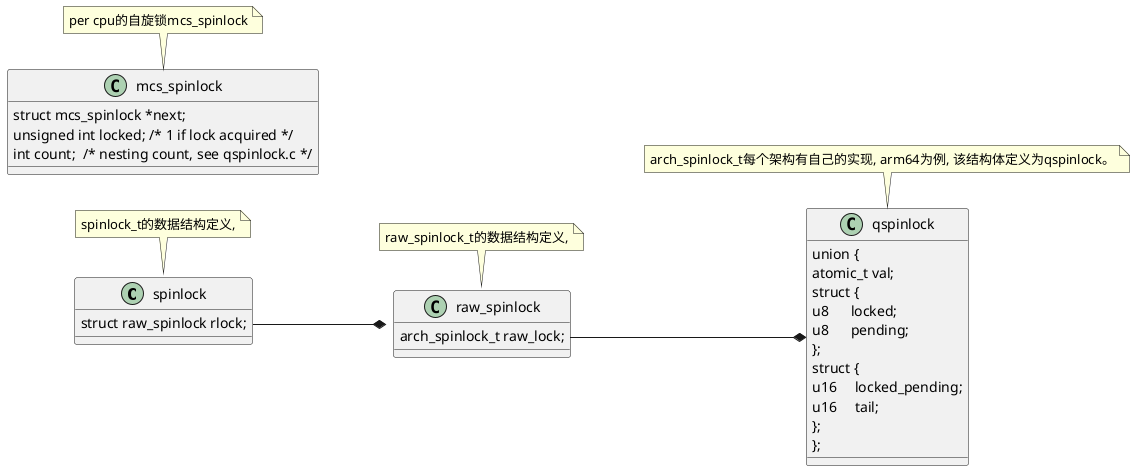 @startuml
left to right direction

class spinlock {
        struct raw_spinlock rlock;
}
note top: spinlock_t的数据结构定义, 

class raw_spinlock {
        arch_spinlock_t raw_lock;

}
note top: raw_spinlock_t的数据结构定义, 


class qspinlock {
    union {
        atomic_t val;
        struct {
            u8      locked;
            u8      pending;
        };
        struct {
            u16     locked_pending;
            u16     tail;
        };
    };
}
note top: arch_spinlock_t每个架构有自己的实现, arm64为例, 该结构体定义为qspinlock。 


class mcs_spinlock {
        struct mcs_spinlock *next;
        unsigned int locked; /* 1 if lock acquired */
        int count;  /* nesting count, see qspinlock.c */
}
note top: per cpu的自旋锁mcs_spinlock


spinlock::rlock --* raw_spinlock
raw_spinlock::raw_lock --* qspinlock

@enduml
